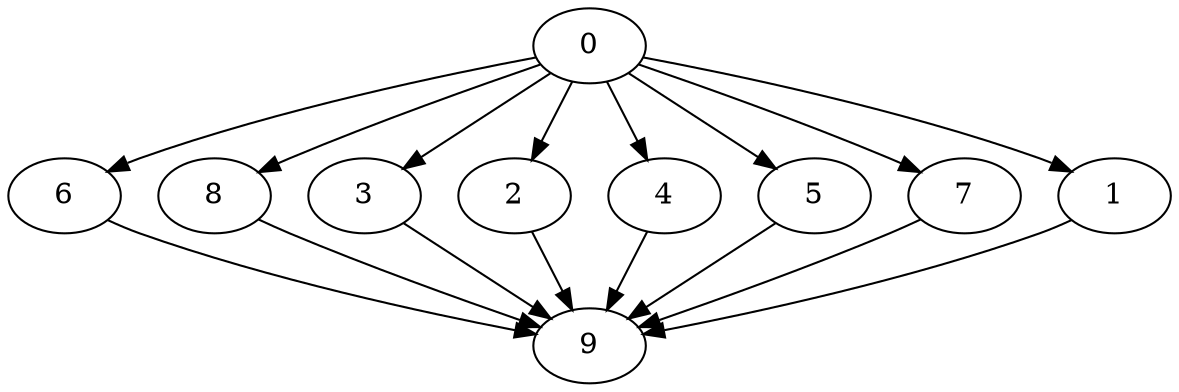 digraph "Fork_Join_Nodes_10_CCR_0.10_WeightType_Random#2" {
	graph ["Duplicate states"=0,
		GraphType=F_J,
		"Max states in OPEN"=0,
		Modes="120000ms; topo-ordered tasks, ; Pruning: task equivalence, fixed order ready list, ; F-value: ; Optimisation: best schedule length (\
SL) optimisation on equal, ",
		NumberOfTasks=10,
		"Pruned using list schedule length"=69,
		"States removed from OPEN"=0,
		TargetSystem="Homogeneous-2",
		"Time to schedule (ms)"=101,
		"Total idle time"=102,
		"Total schedule length"=600,
		"Total sequential time"=980,
		"Total states created"=163
	];
	0	["Finish time"=95,
		Processor=0,
		"Start time"=0,
		Weight=95];
	6	["Finish time"=489,
		Processor=0,
		"Start time"=331,
		Weight=158];
	0 -> 6	[Weight=6];
	8	["Finish time"=331,
		Processor=0,
		"Start time"=189,
		Weight=142];
	0 -> 8	[Weight=8];
	3	["Finish time"=482,
		Processor=1,
		"Start time"=371,
		Weight=111];
	0 -> 3	[Weight=8];
	2	["Finish time"=276,
		Processor=1,
		"Start time"=181,
		Weight=95];
	0 -> 2	[Weight=2];
	4	["Finish time"=371,
		Processor=1,
		"Start time"=276,
		Weight=95];
	0 -> 4	[Weight=6];
	5	["Finish time"=181,
		Processor=1,
		"Start time"=102,
		Weight=79];
	0 -> 5	[Weight=7];
	7	["Finish time"=189,
		Processor=0,
		"Start time"=142,
		Weight=47];
	0 -> 7	[Weight=3];
	1	["Finish time"=142,
		Processor=0,
		"Start time"=95,
		Weight=47];
	0 -> 1	[Weight=7];
	9	["Finish time"=600,
		Processor=0,
		"Start time"=489,
		Weight=111];
	6 -> 9	[Weight=10];
	8 -> 9	[Weight=9];
	3 -> 9	[Weight=3];
	2 -> 9	[Weight=9];
	4 -> 9	[Weight=6];
	5 -> 9	[Weight=7];
	7 -> 9	[Weight=5];
	1 -> 9	[Weight=2];
}
